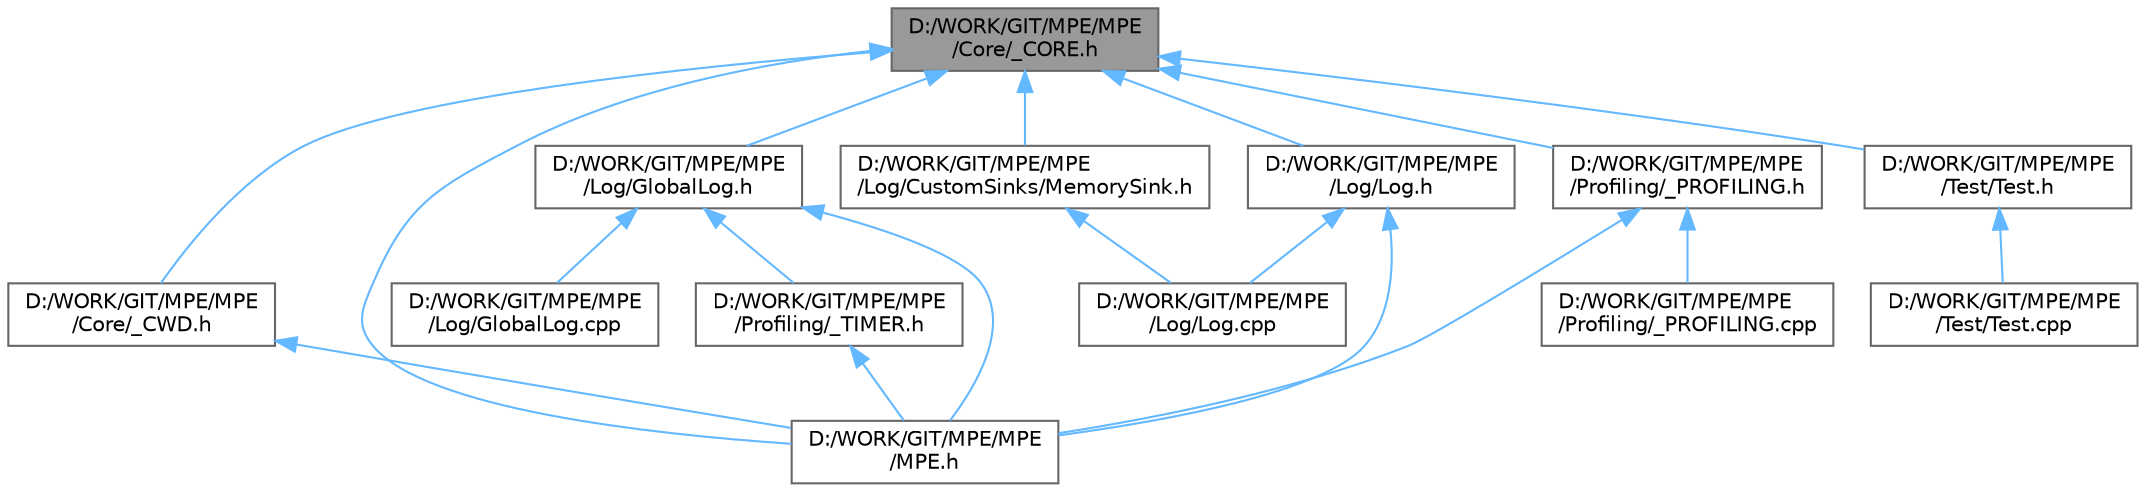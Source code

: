 digraph "D:/WORK/GIT/MPE/MPE/Core/_CORE.h"
{
 // LATEX_PDF_SIZE
  bgcolor="transparent";
  edge [fontname=Helvetica,fontsize=10,labelfontname=Helvetica,labelfontsize=10];
  node [fontname=Helvetica,fontsize=10,shape=box,height=0.2,width=0.4];
  Node1 [id="Node000001",label="D:/WORK/GIT/MPE/MPE\l/Core/_CORE.h",height=0.2,width=0.4,color="gray40", fillcolor="grey60", style="filled", fontcolor="black",tooltip="The Mere Primitive Engine (MPE) namespace."];
  Node1 -> Node2 [id="edge19_Node000001_Node000002",dir="back",color="steelblue1",style="solid",tooltip=" "];
  Node2 [id="Node000002",label="D:/WORK/GIT/MPE/MPE\l/Core/_CWD.h",height=0.2,width=0.4,color="grey40", fillcolor="white", style="filled",URL="$___c_w_d_8h.html",tooltip="Set the current working directory to the executable path."];
  Node2 -> Node3 [id="edge20_Node000002_Node000003",dir="back",color="steelblue1",style="solid",tooltip=" "];
  Node3 [id="Node000003",label="D:/WORK/GIT/MPE/MPE\l/MPE.h",height=0.2,width=0.4,color="grey40", fillcolor="white", style="filled",URL="$_m_p_e_8h.html",tooltip="Precompiled header file for the MPE engine."];
  Node1 -> Node4 [id="edge21_Node000001_Node000004",dir="back",color="steelblue1",style="solid",tooltip=" "];
  Node4 [id="Node000004",label="D:/WORK/GIT/MPE/MPE\l/Log/CustomSinks/MemorySink.h",height=0.2,width=0.4,color="grey40", fillcolor="white", style="filled",URL="$_memory_sink_8h.html",tooltip="Custom memory sink for logging."];
  Node4 -> Node5 [id="edge22_Node000004_Node000005",dir="back",color="steelblue1",style="solid",tooltip=" "];
  Node5 [id="Node000005",label="D:/WORK/GIT/MPE/MPE\l/Log/Log.cpp",height=0.2,width=0.4,color="grey40", fillcolor="white", style="filled",URL="$_log_8cpp.html",tooltip=" "];
  Node1 -> Node6 [id="edge23_Node000001_Node000006",dir="back",color="steelblue1",style="solid",tooltip=" "];
  Node6 [id="Node000006",label="D:/WORK/GIT/MPE/MPE\l/Log/GlobalLog.h",height=0.2,width=0.4,color="grey40", fillcolor="white", style="filled",URL="$_global_log_8h.html",tooltip="Main logging system for the engine."];
  Node6 -> Node7 [id="edge24_Node000006_Node000007",dir="back",color="steelblue1",style="solid",tooltip=" "];
  Node7 [id="Node000007",label="D:/WORK/GIT/MPE/MPE\l/Log/GlobalLog.cpp",height=0.2,width=0.4,color="grey40", fillcolor="white", style="filled",URL="$_global_log_8cpp.html",tooltip=" "];
  Node6 -> Node3 [id="edge25_Node000006_Node000003",dir="back",color="steelblue1",style="solid",tooltip=" "];
  Node6 -> Node8 [id="edge26_Node000006_Node000008",dir="back",color="steelblue1",style="solid",tooltip=" "];
  Node8 [id="Node000008",label="D:/WORK/GIT/MPE/MPE\l/Profiling/_TIMER.h",height=0.2,width=0.4,color="grey40", fillcolor="white", style="filled",URL="$___t_i_m_e_r_8h.html",tooltip="Timer class for profiling."];
  Node8 -> Node3 [id="edge27_Node000008_Node000003",dir="back",color="steelblue1",style="solid",tooltip=" "];
  Node1 -> Node9 [id="edge28_Node000001_Node000009",dir="back",color="steelblue1",style="solid",tooltip=" "];
  Node9 [id="Node000009",label="D:/WORK/GIT/MPE/MPE\l/Log/Log.h",height=0.2,width=0.4,color="grey40", fillcolor="white", style="filled",URL="$_log_8h.html",tooltip="Extensible logging system for the engine."];
  Node9 -> Node5 [id="edge29_Node000009_Node000005",dir="back",color="steelblue1",style="solid",tooltip=" "];
  Node9 -> Node3 [id="edge30_Node000009_Node000003",dir="back",color="steelblue1",style="solid",tooltip=" "];
  Node1 -> Node3 [id="edge31_Node000001_Node000003",dir="back",color="steelblue1",style="solid",tooltip=" "];
  Node1 -> Node10 [id="edge32_Node000001_Node000010",dir="back",color="steelblue1",style="solid",tooltip=" "];
  Node10 [id="Node000010",label="D:/WORK/GIT/MPE/MPE\l/Profiling/_PROFILING.h",height=0.2,width=0.4,color="grey40", fillcolor="white", style="filled",URL="$___p_r_o_f_i_l_i_n_g_8h.html",tooltip="Profiling system for the MPE engine."];
  Node10 -> Node3 [id="edge33_Node000010_Node000003",dir="back",color="steelblue1",style="solid",tooltip=" "];
  Node10 -> Node11 [id="edge34_Node000010_Node000011",dir="back",color="steelblue1",style="solid",tooltip=" "];
  Node11 [id="Node000011",label="D:/WORK/GIT/MPE/MPE\l/Profiling/_PROFILING.cpp",height=0.2,width=0.4,color="grey40", fillcolor="white", style="filled",URL="$___p_r_o_f_i_l_i_n_g_8cpp.html",tooltip=" "];
  Node1 -> Node12 [id="edge35_Node000001_Node000012",dir="back",color="steelblue1",style="solid",tooltip=" "];
  Node12 [id="Node000012",label="D:/WORK/GIT/MPE/MPE\l/Test/Test.h",height=0.2,width=0.4,color="grey40", fillcolor="white", style="filled",URL="$_test_8h.html",tooltip=" "];
  Node12 -> Node13 [id="edge36_Node000012_Node000013",dir="back",color="steelblue1",style="solid",tooltip=" "];
  Node13 [id="Node000013",label="D:/WORK/GIT/MPE/MPE\l/Test/Test.cpp",height=0.2,width=0.4,color="grey40", fillcolor="white", style="filled",URL="$_test_8cpp.html",tooltip=" "];
}
